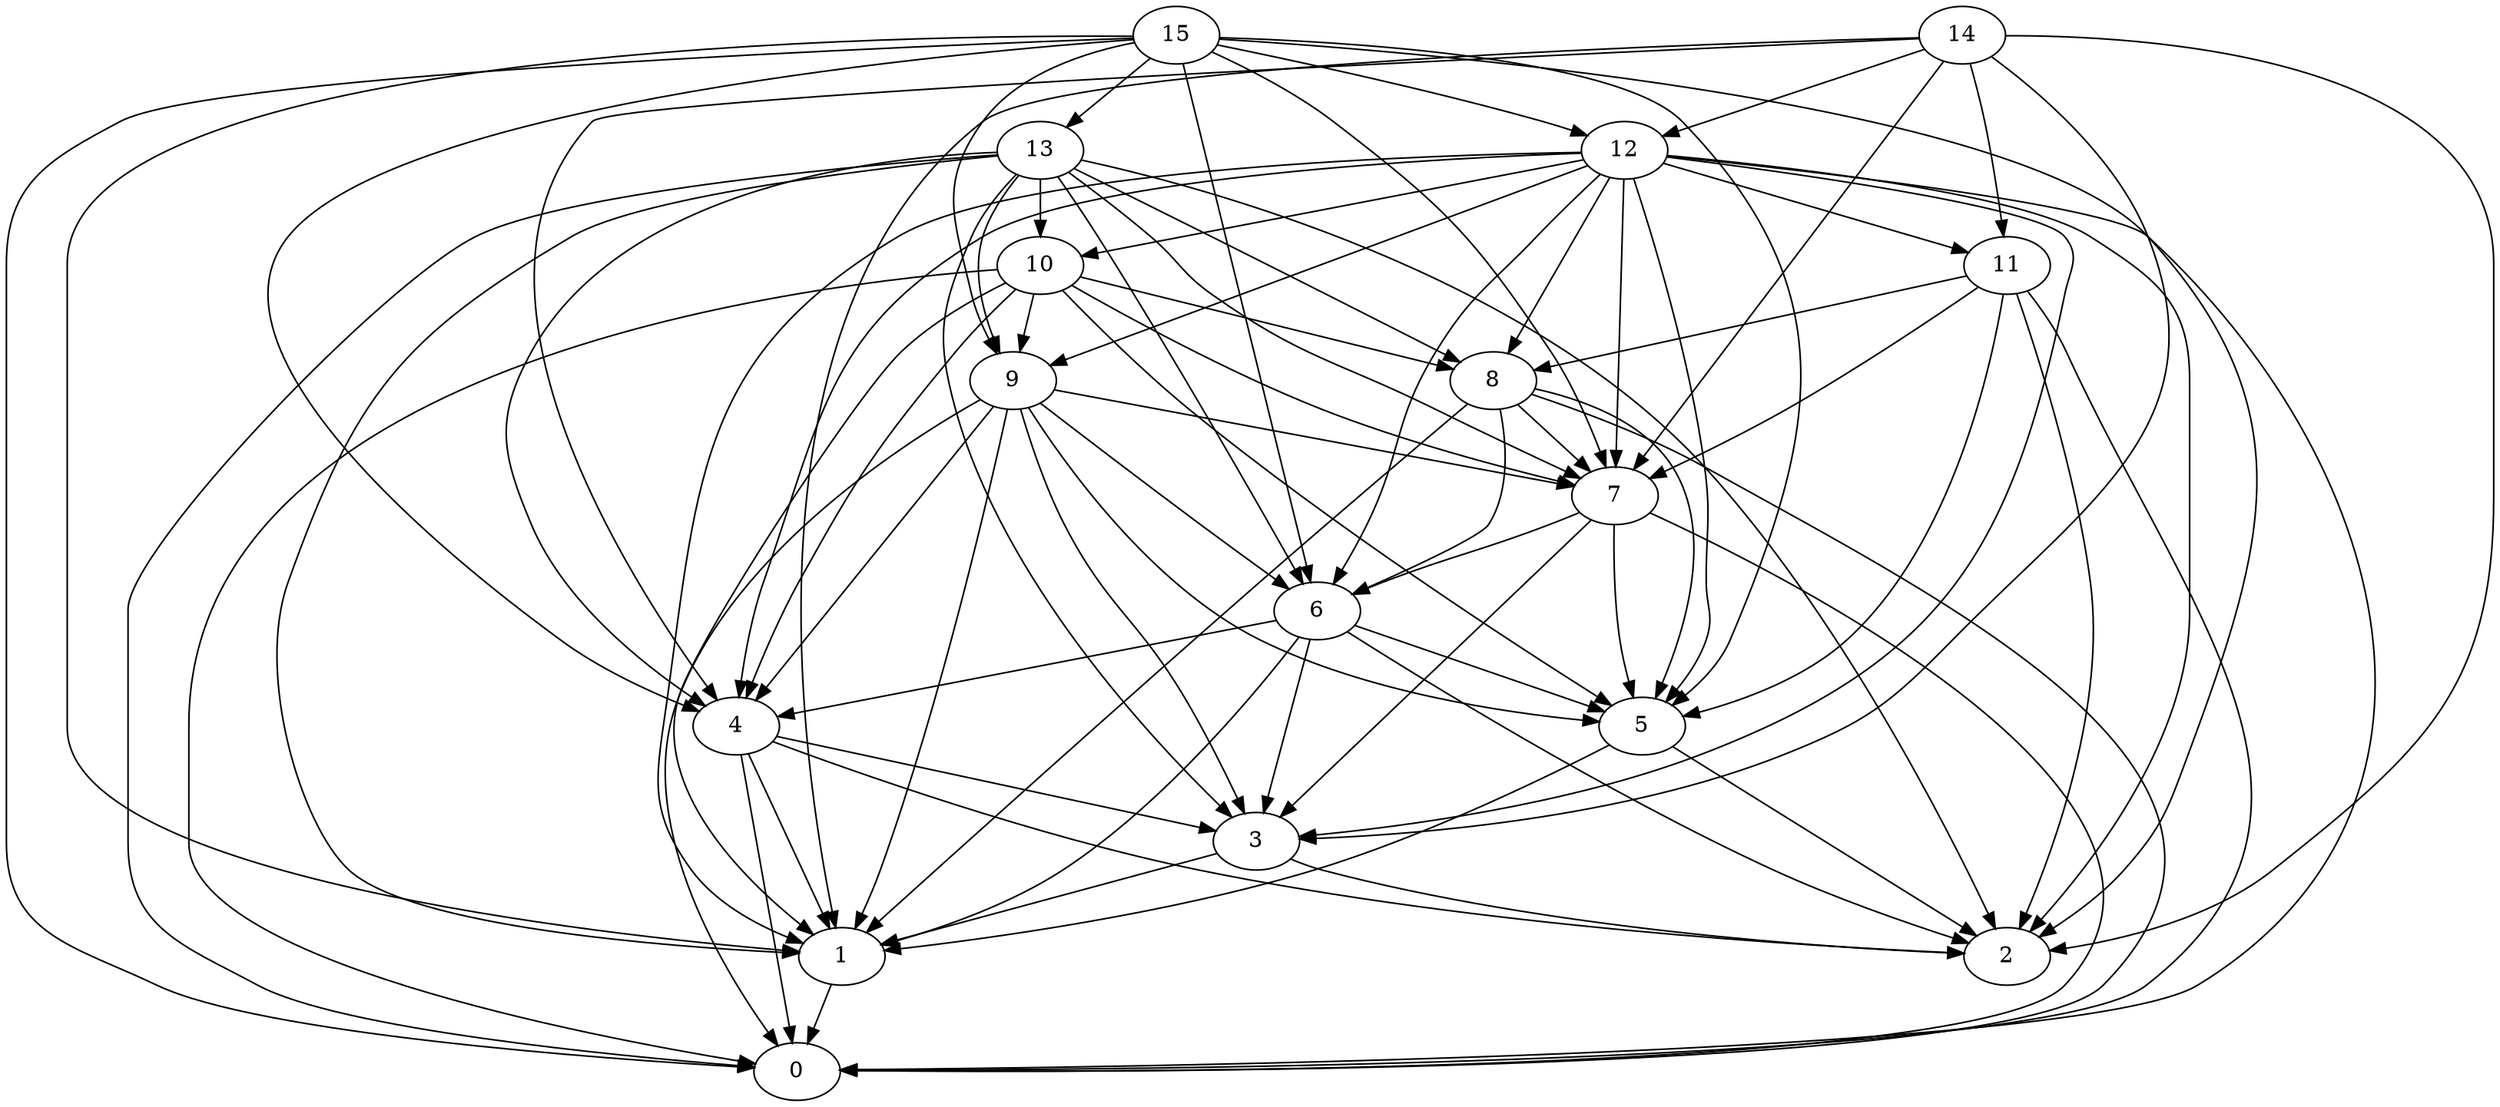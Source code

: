digraph "Random_Nodes_16_Density_5.06_CCR_0.10_WeightType_Random#1_Homogeneous-6" {
15 [Weight=396];
14 [Weight=357];
13 [Weight=396];
12 [Weight=159];
10 [Weight=277];
11 [Weight=277];
8 [Weight=277];
9 [Weight=159];
7 [Weight=119];
6 [Weight=159];
4 [Weight=396];
5 [Weight=396];
3 [Weight=357];
1 [Weight=277];
2 [Weight=159];
0 [Weight=79];
12 -> 0 [Weight=2];
9 -> 3 [Weight=2];
9 -> 4 [Weight=4];
12 -> 4 [Weight=8];
11 -> 7 [Weight=3];
12 -> 11 [Weight=3];
7 -> 6 [Weight=10];
4 -> 1 [Weight=2];
6 -> 3 [Weight=3];
6 -> 5 [Weight=3];
13 -> 0 [Weight=8];
13 -> 4 [Weight=4];
15 -> 2 [Weight=7];
9 -> 6 [Weight=10];
13 -> 8 [Weight=6];
9 -> 5 [Weight=6];
12 -> 9 [Weight=6];
10 -> 4 [Weight=8];
3 -> 1 [Weight=4];
9 -> 0 [Weight=6];
14 -> 7 [Weight=5];
14 -> 1 [Weight=8];
3 -> 2 [Weight=3];
12 -> 7 [Weight=3];
4 -> 2 [Weight=3];
5 -> 2 [Weight=6];
7 -> 0 [Weight=8];
4 -> 0 [Weight=3];
10 -> 7 [Weight=2];
10 -> 1 [Weight=4];
15 -> 13 [Weight=5];
15 -> 5 [Weight=2];
15 -> 7 [Weight=10];
13 -> 9 [Weight=3];
11 -> 2 [Weight=5];
12 -> 10 [Weight=9];
12 -> 2 [Weight=10];
10 -> 8 [Weight=8];
15 -> 12 [Weight=4];
14 -> 4 [Weight=2];
13 -> 2 [Weight=5];
15 -> 6 [Weight=3];
10 -> 9 [Weight=4];
14 -> 3 [Weight=9];
15 -> 4 [Weight=9];
15 -> 0 [Weight=6];
11 -> 5 [Weight=2];
6 -> 1 [Weight=5];
11 -> 8 [Weight=7];
10 -> 5 [Weight=3];
13 -> 7 [Weight=4];
13 -> 10 [Weight=9];
13 -> 3 [Weight=9];
15 -> 9 [Weight=4];
9 -> 7 [Weight=9];
6 -> 4 [Weight=9];
8 -> 0 [Weight=3];
12 -> 3 [Weight=2];
12 -> 5 [Weight=3];
8 -> 7 [Weight=2];
14 -> 2 [Weight=9];
15 -> 1 [Weight=5];
13 -> 1 [Weight=5];
6 -> 2 [Weight=2];
8 -> 6 [Weight=9];
12 -> 6 [Weight=9];
4 -> 3 [Weight=3];
9 -> 1 [Weight=3];
14 -> 12 [Weight=5];
13 -> 6 [Weight=5];
8 -> 1 [Weight=5];
1 -> 0 [Weight=3];
7 -> 5 [Weight=7];
12 -> 8 [Weight=3];
7 -> 3 [Weight=6];
11 -> 0 [Weight=4];
8 -> 5 [Weight=8];
12 -> 1 [Weight=3];
10 -> 0 [Weight=8];
14 -> 11 [Weight=2];
5 -> 1 [Weight=5];
}
